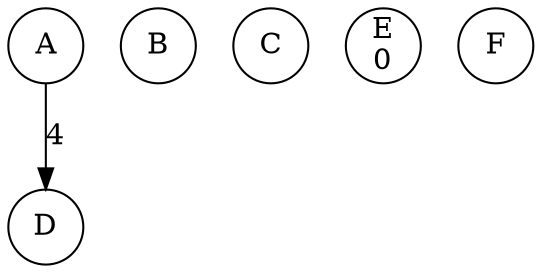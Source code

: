 digraph bank {
	 0 [label= "A\n" , pos= "1,0!" , shape=circle, fixedsize=true, width=0.5 ]
	 1 [label= "B\n" , pos= "0,1!" , shape=circle, fixedsize=true, width=0.5 ]
	 2 [label= "C\n" , pos= "1,2!" , shape=circle, fixedsize=true, width=0.5 ]
	 3 [label= "D\n" , pos= "2,2!" , shape=circle, fixedsize=true, width=0.5 ]
	 4 [label= "E\n0" , pos= "3,1!" , shape=circle, fixedsize=true, width=0.5 ]
	 5 [label= "F\n" , pos= "2,0!" , shape=circle, fixedsize=true, width=0.5 ]
	 "0" -> "3" [label= "4" ]
}
